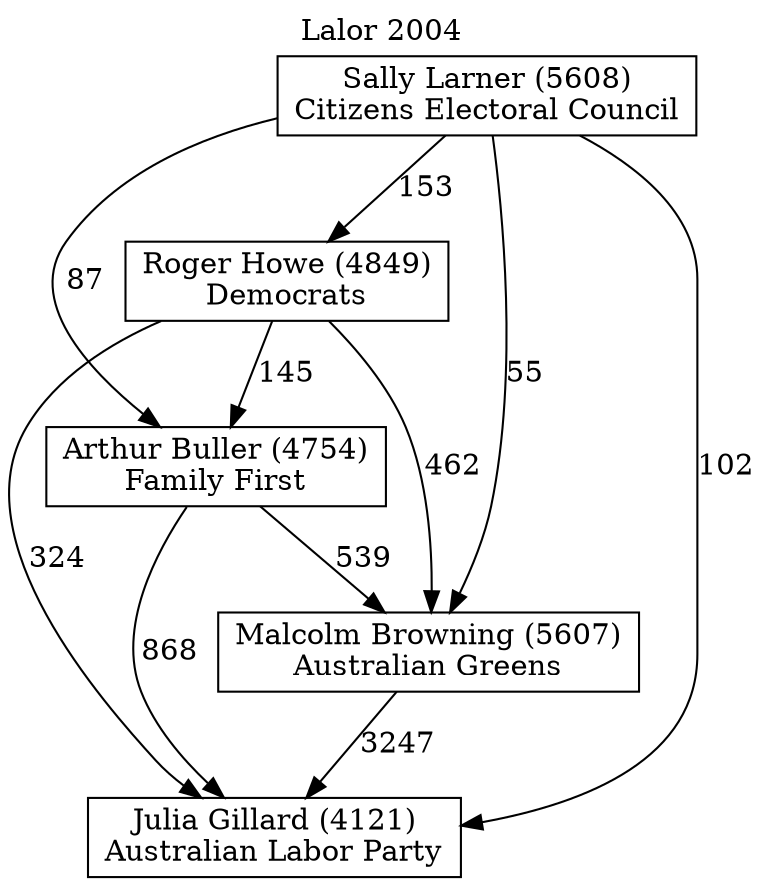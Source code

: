 // House preference flow
digraph "Julia Gillard (4121)_Lalor_2004" {
	graph [label="Lalor 2004" labelloc=t mclimit=10]
	node [shape=box]
	"Julia Gillard (4121)" [label="Julia Gillard (4121)
Australian Labor Party"]
	"Malcolm Browning (5607)" [label="Malcolm Browning (5607)
Australian Greens"]
	"Arthur Buller (4754)" [label="Arthur Buller (4754)
Family First"]
	"Roger Howe (4849)" [label="Roger Howe (4849)
Democrats"]
	"Sally Larner (5608)" [label="Sally Larner (5608)
Citizens Electoral Council"]
	"Malcolm Browning (5607)" -> "Julia Gillard (4121)" [label=3247]
	"Arthur Buller (4754)" -> "Malcolm Browning (5607)" [label=539]
	"Roger Howe (4849)" -> "Arthur Buller (4754)" [label=145]
	"Sally Larner (5608)" -> "Roger Howe (4849)" [label=153]
	"Arthur Buller (4754)" -> "Julia Gillard (4121)" [label=868]
	"Roger Howe (4849)" -> "Julia Gillard (4121)" [label=324]
	"Sally Larner (5608)" -> "Julia Gillard (4121)" [label=102]
	"Sally Larner (5608)" -> "Arthur Buller (4754)" [label=87]
	"Roger Howe (4849)" -> "Malcolm Browning (5607)" [label=462]
	"Sally Larner (5608)" -> "Malcolm Browning (5607)" [label=55]
}
